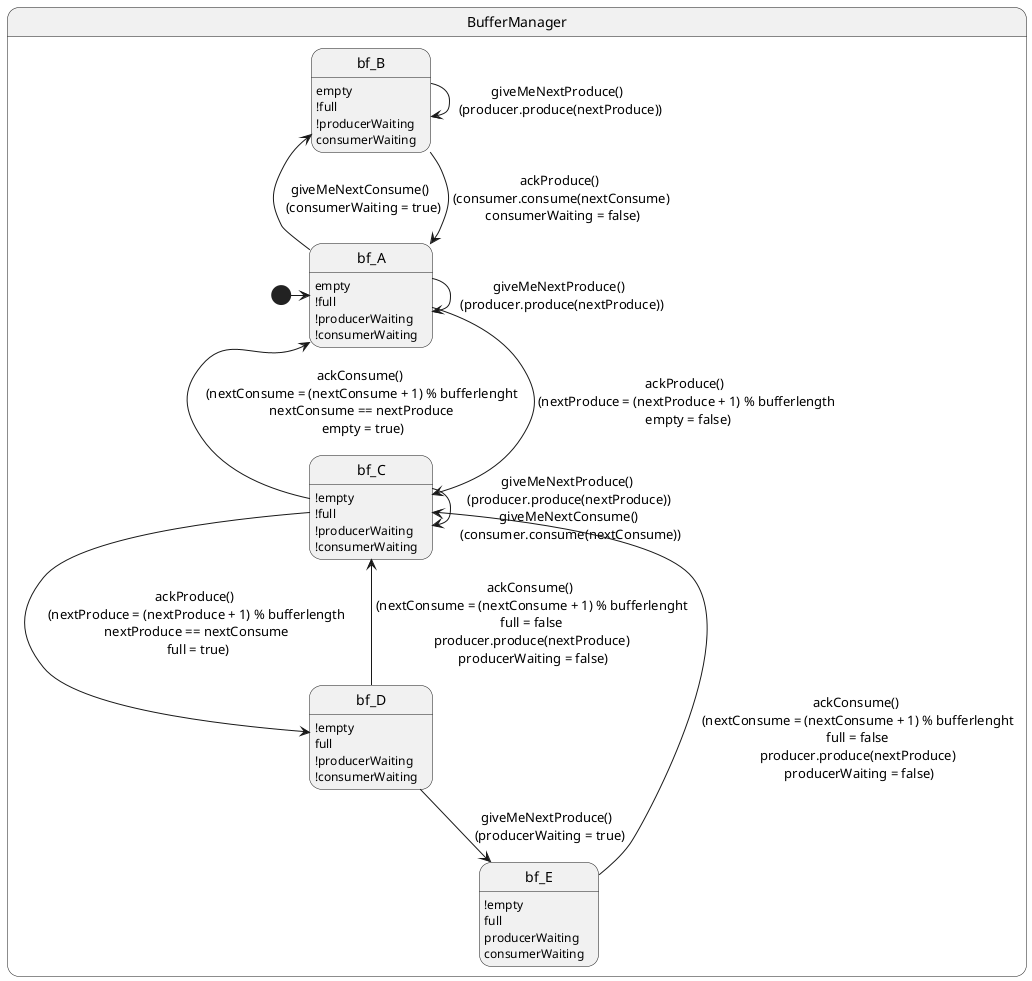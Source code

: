 @startuml

hide empty description

state BufferManager {
    state bf_A : empty
    state bf_A : !full
    state bf_A : !producerWaiting
    state bf_A : !consumerWaiting

    state bf_B : empty
    state bf_B : !full
    state bf_B : !producerWaiting
    state bf_B : consumerWaiting

    state bf_C : !empty
    state bf_C : !full
    state bf_C : !producerWaiting
    state bf_C : !consumerWaiting

    state bf_D : !empty
    state bf_D : full
    state bf_D : !producerWaiting
    state bf_D : !consumerWaiting

    state bf_E : !empty
    state bf_E : full
    state bf_E : producerWaiting
    state bf_E : consumerWaiting

    
    [*] -> bf_A

    bf_A -> bf_A : giveMeNextProduce() \n (producer.produce(nextProduce))

    bf_A -up-> bf_B : giveMeNextConsume() \n (consumerWaiting = true)
    bf_B -down-> bf_A : ackProduce() \n (consumer.consume(nextConsume) \n consumerWaiting = false)
   
    bf_B -> bf_B : giveMeNextProduce() \n (producer.produce(nextProduce))

    bf_A --> bf_C : ackProduce() \n (nextProduce = (nextProduce + 1) % bufferlength \n empty = false)
    bf_C -left-> bf_A : ackConsume() \n (nextConsume = (nextConsume + 1) % bufferlenght \n nextConsume == nextProduce \n empty = true)

    bf_C -> bf_C : giveMeNextProduce() \n (producer.produce(nextProduce)) \n giveMeNextConsume() \n (consumer.consume(nextConsume))

    bf_C --> bf_D : ackProduce() \n (nextProduce = (nextProduce + 1) % bufferlength \n nextProduce == nextConsume \n full = true)
    bf_D --> bf_C : ackConsume() \n (nextConsume = (nextConsume + 1) % bufferlenght \n full = false \n producer.produce(nextProduce) \n producerWaiting = false)

    bf_D --> bf_E : giveMeNextProduce() \n (producerWaiting = true)
    bf_E --> bf_C : ackConsume() \n (nextConsume = (nextConsume + 1) % bufferlenght \n full = false \n producer.produce(nextProduce) \n producerWaiting = false)
    
}

@enduml